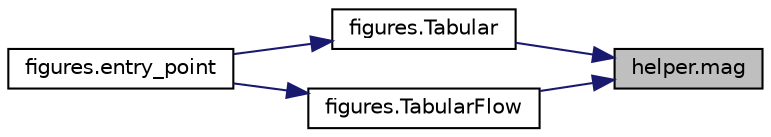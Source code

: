 digraph "helper.mag"
{
 // INTERACTIVE_SVG=YES
 // LATEX_PDF_SIZE
  edge [fontname="Helvetica",fontsize="10",labelfontname="Helvetica",labelfontsize="10"];
  node [fontname="Helvetica",fontsize="10",shape=record];
  rankdir="RL";
  Node1 [label="helper.mag",height=0.2,width=0.4,color="black", fillcolor="grey75", style="filled", fontcolor="black",tooltip=" "];
  Node1 -> Node2 [dir="back",color="midnightblue",fontsize="10",style="solid",fontname="Helvetica"];
  Node2 [label="figures.Tabular",height=0.2,width=0.4,color="black", fillcolor="white", style="filled",URL="$namespacefigures.html#a24abefb0dd409355a4c92f5f5c574616",tooltip=" "];
  Node2 -> Node3 [dir="back",color="midnightblue",fontsize="10",style="solid",fontname="Helvetica"];
  Node3 [label="figures.entry_point",height=0.2,width=0.4,color="black", fillcolor="white", style="filled",URL="$namespacefigures.html#a0f675134a908de3a789c674dd3cc17d4",tooltip=" "];
  Node1 -> Node4 [dir="back",color="midnightblue",fontsize="10",style="solid",fontname="Helvetica"];
  Node4 [label="figures.TabularFlow",height=0.2,width=0.4,color="black", fillcolor="white", style="filled",URL="$namespacefigures.html#a3abe481f6f64afcd8cc17a8f6fd8719c",tooltip=" "];
  Node4 -> Node3 [dir="back",color="midnightblue",fontsize="10",style="solid",fontname="Helvetica"];
}
